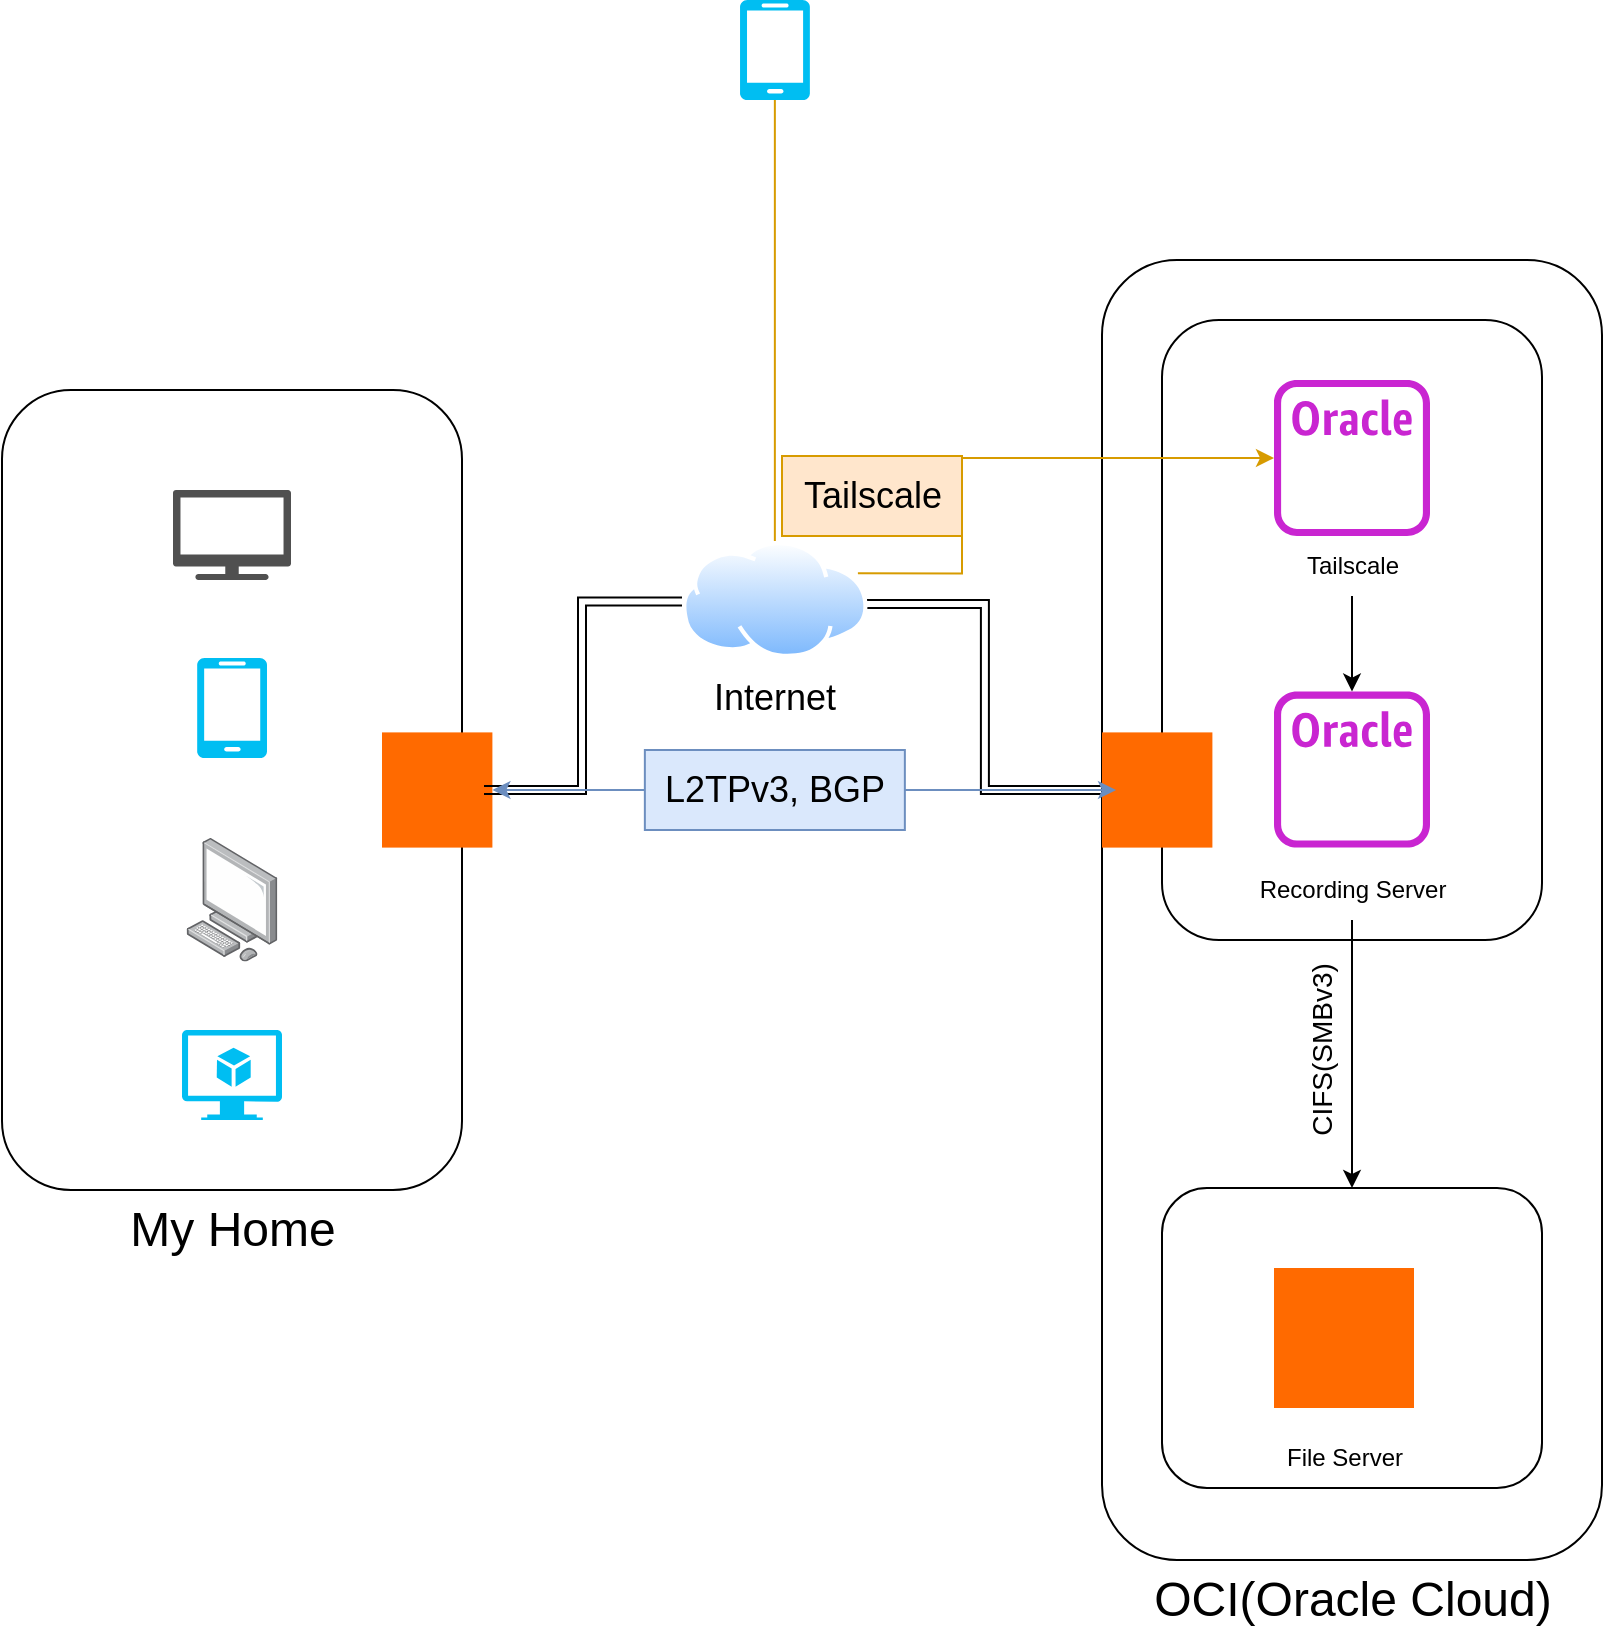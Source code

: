 <mxfile version="25.0.3">
  <diagram name="ページ1" id="riWY38oSEVMUgosHOF8L">
    <mxGraphModel dx="3109" dy="2374" grid="1" gridSize="10" guides="1" tooltips="1" connect="1" arrows="1" fold="1" page="1" pageScale="1" pageWidth="827" pageHeight="1169" math="0" shadow="0">
      <root>
        <mxCell id="0" />
        <mxCell id="1" parent="0" />
        <mxCell id="ayFKyODhTmOq1JHIImk2-12" value="" style="rounded=1;whiteSpace=wrap;html=1;" vertex="1" parent="1">
          <mxGeometry x="550" y="-20" width="250" height="650" as="geometry" />
        </mxCell>
        <mxCell id="ayFKyODhTmOq1JHIImk2-3" value="" style="rounded=1;whiteSpace=wrap;html=1;" vertex="1" parent="1">
          <mxGeometry y="45" width="230" height="400" as="geometry" />
        </mxCell>
        <mxCell id="ayFKyODhTmOq1JHIImk2-2" value="" style="points=[];aspect=fixed;html=1;align=center;shadow=0;dashed=0;fillColor=#FF6A00;strokeColor=none;shape=mxgraph.alibaba_cloud.router;" vertex="1" parent="1">
          <mxGeometry x="190" y="216.2" width="55.2" height="57.6" as="geometry" />
        </mxCell>
        <mxCell id="ayFKyODhTmOq1JHIImk2-4" value="&lt;font style=&quot;font-size: 24px;&quot;&gt;My Home&lt;/font&gt;" style="text;html=1;align=center;verticalAlign=middle;resizable=0;points=[];autosize=1;strokeColor=none;fillColor=none;" vertex="1" parent="1">
          <mxGeometry x="50" y="445" width="130" height="40" as="geometry" />
        </mxCell>
        <mxCell id="ayFKyODhTmOq1JHIImk2-5" value="" style="rounded=1;whiteSpace=wrap;html=1;" vertex="1" parent="1">
          <mxGeometry x="580" y="10" width="190" height="310" as="geometry" />
        </mxCell>
        <mxCell id="ayFKyODhTmOq1JHIImk2-1" value="" style="sketch=0;outlineConnect=0;fontColor=#232F3E;gradientColor=none;fillColor=#C925D1;strokeColor=none;dashed=0;verticalLabelPosition=bottom;verticalAlign=top;align=center;html=1;fontSize=12;fontStyle=0;aspect=fixed;pointerEvents=1;shape=mxgraph.aws4.rds_oracle_instance_alt;" vertex="1" parent="1">
          <mxGeometry x="636" y="195.8" width="78" height="78" as="geometry" />
        </mxCell>
        <mxCell id="ayFKyODhTmOq1JHIImk2-6" value="" style="points=[];aspect=fixed;html=1;align=center;shadow=0;dashed=0;fillColor=#FF6A00;strokeColor=none;shape=mxgraph.alibaba_cloud.router;" vertex="1" parent="1">
          <mxGeometry x="550" y="216.2" width="55.2" height="57.6" as="geometry" />
        </mxCell>
        <mxCell id="ayFKyODhTmOq1JHIImk2-7" style="edgeStyle=orthogonalEdgeStyle;rounded=0;orthogonalLoop=1;jettySize=auto;html=1;entryX=0.924;entryY=0.483;entryDx=0;entryDy=0;entryPerimeter=0;shape=link;exitX=0;exitY=0.5;exitDx=0;exitDy=0;exitPerimeter=0;" edge="1" parent="1">
          <mxGeometry relative="1" as="geometry">
            <mxPoint x="340" y="150.75" as="sourcePoint" />
            <mxPoint x="241.005" y="245.021" as="targetPoint" />
            <Array as="points">
              <mxPoint x="290" y="151" />
              <mxPoint x="290" y="245" />
            </Array>
          </mxGeometry>
        </mxCell>
        <mxCell id="ayFKyODhTmOq1JHIImk2-38" value="" style="edgeStyle=orthogonalEdgeStyle;rounded=0;orthogonalLoop=1;jettySize=auto;html=1;fillColor=#dae8fc;strokeColor=#6c8ebf;" edge="1" parent="1" source="ayFKyODhTmOq1JHIImk2-8" target="ayFKyODhTmOq1JHIImk2-2">
          <mxGeometry relative="1" as="geometry" />
        </mxCell>
        <mxCell id="ayFKyODhTmOq1JHIImk2-8" value="&lt;font style=&quot;font-size: 18px;&quot;&gt;L2TPv3, BGP&lt;/font&gt;" style="text;html=1;align=center;verticalAlign=middle;resizable=0;points=[];autosize=1;strokeColor=#6c8ebf;fillColor=#dae8fc;rotation=0;" vertex="1" parent="1">
          <mxGeometry x="321.43" y="225" width="130" height="40" as="geometry" />
        </mxCell>
        <mxCell id="ayFKyODhTmOq1JHIImk2-13" value="" style="rounded=1;whiteSpace=wrap;html=1;" vertex="1" parent="1">
          <mxGeometry x="580" y="444" width="190" height="150" as="geometry" />
        </mxCell>
        <mxCell id="ayFKyODhTmOq1JHIImk2-10" value="" style="points=[];aspect=fixed;html=1;align=center;shadow=0;dashed=0;fillColor=#FF6A00;strokeColor=none;shape=mxgraph.alibaba_cloud.nas_network_attached_storage;" vertex="1" parent="1">
          <mxGeometry x="636" y="484" width="70" height="70" as="geometry" />
        </mxCell>
        <mxCell id="ayFKyODhTmOq1JHIImk2-15" style="edgeStyle=orthogonalEdgeStyle;rounded=0;orthogonalLoop=1;jettySize=auto;html=1;entryX=0.5;entryY=0;entryDx=0;entryDy=0;" edge="1" parent="1" source="ayFKyODhTmOq1JHIImk2-11" target="ayFKyODhTmOq1JHIImk2-13">
          <mxGeometry relative="1" as="geometry" />
        </mxCell>
        <mxCell id="ayFKyODhTmOq1JHIImk2-11" value="Recording Server" style="text;html=1;align=center;verticalAlign=middle;resizable=0;points=[];autosize=1;strokeColor=none;fillColor=none;" vertex="1" parent="1">
          <mxGeometry x="615" y="280" width="120" height="30" as="geometry" />
        </mxCell>
        <mxCell id="ayFKyODhTmOq1JHIImk2-14" value="File Server" style="text;html=1;align=center;verticalAlign=middle;resizable=0;points=[];autosize=1;strokeColor=none;fillColor=none;" vertex="1" parent="1">
          <mxGeometry x="631" y="564" width="80" height="30" as="geometry" />
        </mxCell>
        <mxCell id="ayFKyODhTmOq1JHIImk2-16" value="&lt;font style=&quot;font-size: 14px;&quot;&gt;CIFS(SMBv3)&lt;/font&gt;" style="text;html=1;align=center;verticalAlign=middle;resizable=0;points=[];autosize=1;strokeColor=none;fillColor=none;rotation=-90;" vertex="1" parent="1">
          <mxGeometry x="605.2" y="360" width="110" height="30" as="geometry" />
        </mxCell>
        <mxCell id="ayFKyODhTmOq1JHIImk2-17" value="" style="sketch=0;pointerEvents=1;shadow=0;dashed=0;html=1;strokeColor=none;fillColor=#505050;labelPosition=center;verticalLabelPosition=bottom;verticalAlign=top;outlineConnect=0;align=center;shape=mxgraph.office.devices.tv;" vertex="1" parent="1">
          <mxGeometry x="85.5" y="95" width="59" height="45" as="geometry" />
        </mxCell>
        <mxCell id="ayFKyODhTmOq1JHIImk2-21" value="" style="verticalLabelPosition=bottom;html=1;verticalAlign=top;align=center;strokeColor=none;fillColor=#00BEF2;shape=mxgraph.azure.mobile;pointerEvents=1;" vertex="1" parent="1">
          <mxGeometry x="97.5" y="179" width="35" height="50" as="geometry" />
        </mxCell>
        <mxCell id="ayFKyODhTmOq1JHIImk2-22" value="" style="image;points=[];aspect=fixed;html=1;align=center;shadow=0;dashed=0;image=img/lib/allied_telesis/computer_and_terminals/Personal_Computer.svg;" vertex="1" parent="1">
          <mxGeometry x="92.2" y="269" width="45.6" height="61.8" as="geometry" />
        </mxCell>
        <mxCell id="ayFKyODhTmOq1JHIImk2-23" value="" style="verticalLabelPosition=bottom;html=1;verticalAlign=top;align=center;strokeColor=none;fillColor=#00BEF2;shape=mxgraph.azure.virtual_machine_feature;pointerEvents=1;" vertex="1" parent="1">
          <mxGeometry x="90" y="365" width="50" height="45" as="geometry" />
        </mxCell>
        <mxCell id="ayFKyODhTmOq1JHIImk2-27" value="" style="sketch=0;outlineConnect=0;fontColor=#232F3E;gradientColor=none;fillColor=#C925D1;strokeColor=none;dashed=0;verticalLabelPosition=bottom;verticalAlign=top;align=center;html=1;fontSize=12;fontStyle=0;aspect=fixed;pointerEvents=1;shape=mxgraph.aws4.rds_oracle_instance_alt;" vertex="1" parent="1">
          <mxGeometry x="636" y="40" width="78" height="78" as="geometry" />
        </mxCell>
        <mxCell id="ayFKyODhTmOq1JHIImk2-29" value="" style="edgeStyle=orthogonalEdgeStyle;rounded=0;orthogonalLoop=1;jettySize=auto;html=1;" edge="1" parent="1" source="ayFKyODhTmOq1JHIImk2-28" target="ayFKyODhTmOq1JHIImk2-1">
          <mxGeometry relative="1" as="geometry" />
        </mxCell>
        <mxCell id="ayFKyODhTmOq1JHIImk2-28" value="Tailscale" style="text;html=1;align=center;verticalAlign=middle;resizable=0;points=[];autosize=1;strokeColor=none;fillColor=none;" vertex="1" parent="1">
          <mxGeometry x="640" y="118" width="70" height="30" as="geometry" />
        </mxCell>
        <mxCell id="ayFKyODhTmOq1JHIImk2-31" value="&lt;font style=&quot;font-size: 24px;&quot;&gt;OCI(Oracle Cloud)&lt;/font&gt;" style="text;html=1;align=center;verticalAlign=middle;resizable=0;points=[];autosize=1;strokeColor=none;fillColor=none;" vertex="1" parent="1">
          <mxGeometry x="565" y="630" width="220" height="40" as="geometry" />
        </mxCell>
        <mxCell id="ayFKyODhTmOq1JHIImk2-34" value="" style="edgeStyle=orthogonalEdgeStyle;rounded=0;orthogonalLoop=1;jettySize=auto;html=1;entryX=0.996;entryY=0.538;entryDx=0;entryDy=0;entryPerimeter=0;shape=link;exitX=0;exitY=0.5;exitDx=0;exitDy=0;exitPerimeter=0;" edge="1" parent="1" source="ayFKyODhTmOq1JHIImk2-6" target="ayFKyODhTmOq1JHIImk2-25">
          <mxGeometry relative="1" as="geometry">
            <mxPoint x="550" y="245" as="sourcePoint" />
            <mxPoint x="245" y="245" as="targetPoint" />
            <Array as="points" />
          </mxGeometry>
        </mxCell>
        <mxCell id="ayFKyODhTmOq1JHIImk2-25" value="&lt;font style=&quot;font-size: 18px;&quot;&gt;Internet&lt;/font&gt;" style="image;aspect=fixed;perimeter=ellipsePerimeter;html=1;align=center;shadow=0;dashed=0;spacingTop=3;image=img/lib/active_directory/internet_cloud.svg;" vertex="1" parent="1">
          <mxGeometry x="340" y="120.5" width="92.86" height="58.5" as="geometry" />
        </mxCell>
        <mxCell id="ayFKyODhTmOq1JHIImk2-37" style="edgeStyle=orthogonalEdgeStyle;rounded=0;orthogonalLoop=1;jettySize=auto;html=1;entryX=0.127;entryY=0.5;entryDx=0;entryDy=0;entryPerimeter=0;fillColor=#dae8fc;strokeColor=#6c8ebf;" edge="1" parent="1" source="ayFKyODhTmOq1JHIImk2-8" target="ayFKyODhTmOq1JHIImk2-6">
          <mxGeometry relative="1" as="geometry" />
        </mxCell>
        <mxCell id="ayFKyODhTmOq1JHIImk2-40" style="edgeStyle=orthogonalEdgeStyle;rounded=0;orthogonalLoop=1;jettySize=auto;html=1;entryX=0.5;entryY=0;entryDx=0;entryDy=0;fillColor=#ffe6cc;strokeColor=#d79b00;endArrow=none;endFill=0;" edge="1" parent="1" source="ayFKyODhTmOq1JHIImk2-39" target="ayFKyODhTmOq1JHIImk2-25">
          <mxGeometry relative="1" as="geometry" />
        </mxCell>
        <mxCell id="ayFKyODhTmOq1JHIImk2-39" value="" style="verticalLabelPosition=bottom;html=1;verticalAlign=top;align=center;strokeColor=none;fillColor=#00BEF2;shape=mxgraph.azure.mobile;pointerEvents=1;" vertex="1" parent="1">
          <mxGeometry x="368.93" y="-150" width="35" height="50" as="geometry" />
        </mxCell>
        <mxCell id="ayFKyODhTmOq1JHIImk2-42" value="&lt;font style=&quot;font-size: 18px;&quot;&gt;Tailscale&lt;/font&gt;" style="text;html=1;align=center;verticalAlign=middle;resizable=0;points=[];autosize=1;strokeColor=#d79b00;fillColor=#ffe6cc;rotation=0;" vertex="1" parent="1">
          <mxGeometry x="390" y="78" width="90" height="40" as="geometry" />
        </mxCell>
        <mxCell id="ayFKyODhTmOq1JHIImk2-41" style="edgeStyle=orthogonalEdgeStyle;rounded=0;orthogonalLoop=1;jettySize=auto;html=1;exitX=1;exitY=0.25;exitDx=0;exitDy=0;fillColor=#ffe6cc;strokeColor=#d79b00;" edge="1" parent="1" source="ayFKyODhTmOq1JHIImk2-25" target="ayFKyODhTmOq1JHIImk2-27">
          <mxGeometry relative="1" as="geometry">
            <Array as="points">
              <mxPoint x="480" y="137" />
              <mxPoint x="480" y="79" />
            </Array>
          </mxGeometry>
        </mxCell>
      </root>
    </mxGraphModel>
  </diagram>
</mxfile>
